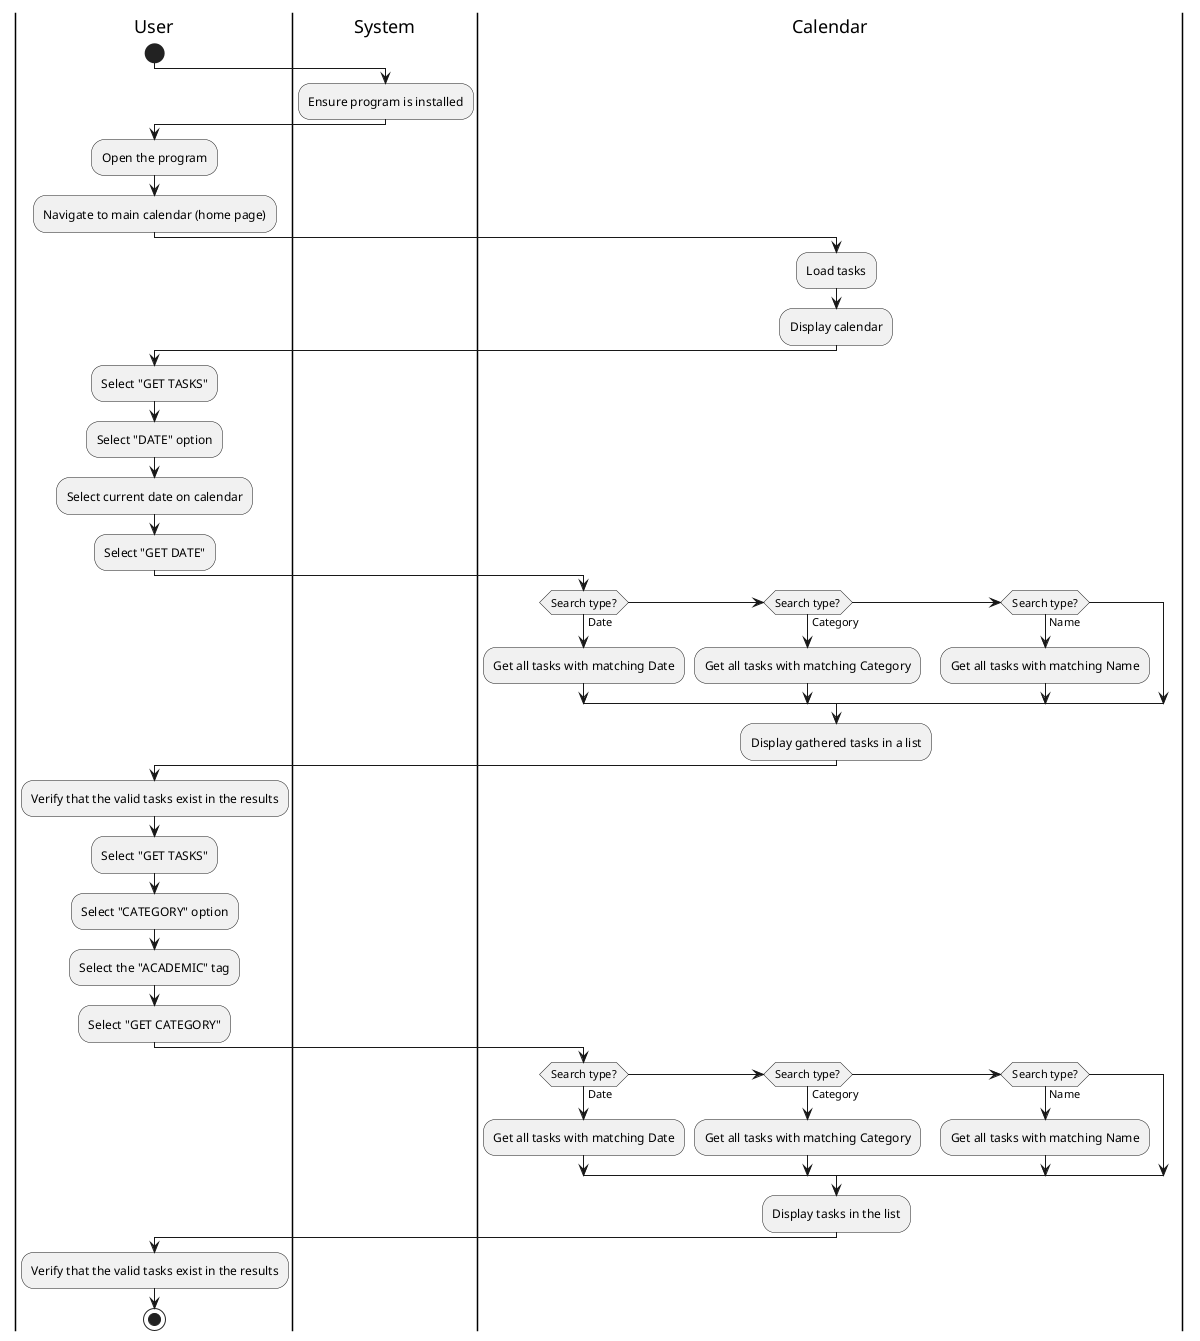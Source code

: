 @startuml
|User|
start

|System|
:Ensure program is installed;

|User|
:Open the program;
:Navigate to main calendar (home page);

|Calendar|
:Load tasks;
:Display calendar;

|User|
:Select "GET TASKS";
:Select "DATE" option;
:Select current date on calendar;
:Select "GET DATE";

|Calendar|
if (Search type?) then (Date)
  :Get all tasks with matching Date;
elseif (Search type?) then (Category)
  :Get all tasks with matching Category;
elseif (Search type?) then (Name)
  :Get all tasks with matching Name;
endif
:Display gathered tasks in a list;

|User|
:Verify that the valid tasks exist in the results;
:Select "GET TASKS";
:Select "CATEGORY" option;
:Select the "ACADEMIC" tag;
:Select "GET CATEGORY";

|Calendar|
if (Search type?) then (Date)
  :Get all tasks with matching Date;
elseif (Search type?) then (Category)
  :Get all tasks with matching Category;
elseif (Search type?) then (Name)
  :Get all tasks with matching Name;
endif
:Display tasks in the list;

|User|
:Verify that the valid tasks exist in the results;

stop

@enduml
